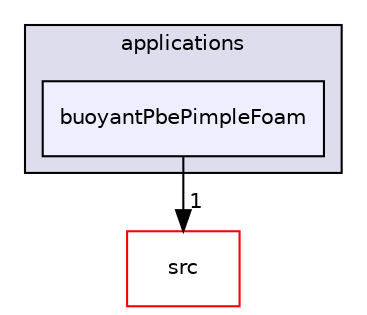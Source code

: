 digraph "buoyantPbePimpleFoam" {
  bgcolor=transparent;
  compound=true
  node [ fontsize="10", fontname="Helvetica"];
  edge [ labelfontsize="10", labelfontname="Helvetica"];
  subgraph clusterdir_a6e4fee11f07c3b70486e88fe92cbbdc {
    graph [ bgcolor="#ddddee", pencolor="black", label="applications" fontname="Helvetica", fontsize="10", URL="dir_a6e4fee11f07c3b70486e88fe92cbbdc.html"]
  dir_2ef2fabd40c7da3d17a848db9671c536 [shape=box, label="buoyantPbePimpleFoam", style="filled", fillcolor="#eeeeff", pencolor="black", URL="dir_2ef2fabd40c7da3d17a848db9671c536.html"];
  }
  dir_68267d1309a1af8e8297ef4c3efbcdba [shape=box label="src" color="red" URL="dir_68267d1309a1af8e8297ef4c3efbcdba.html"];
  dir_2ef2fabd40c7da3d17a848db9671c536->dir_68267d1309a1af8e8297ef4c3efbcdba [headlabel="1", labeldistance=1.5 headhref="dir_000017_000000.html"];
}

